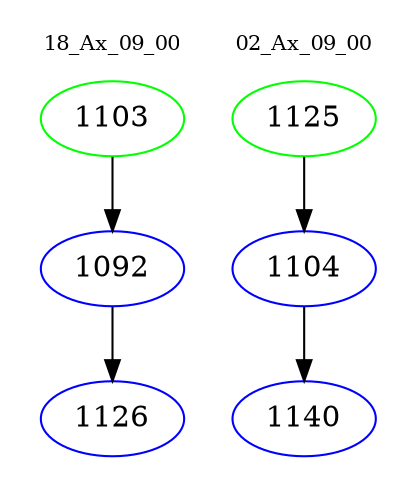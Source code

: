 digraph{
subgraph cluster_0 {
color = white
label = "18_Ax_09_00";
fontsize=10;
T0_1103 [label="1103", color="green"]
T0_1103 -> T0_1092 [color="black"]
T0_1092 [label="1092", color="blue"]
T0_1092 -> T0_1126 [color="black"]
T0_1126 [label="1126", color="blue"]
}
subgraph cluster_1 {
color = white
label = "02_Ax_09_00";
fontsize=10;
T1_1125 [label="1125", color="green"]
T1_1125 -> T1_1104 [color="black"]
T1_1104 [label="1104", color="blue"]
T1_1104 -> T1_1140 [color="black"]
T1_1140 [label="1140", color="blue"]
}
}

